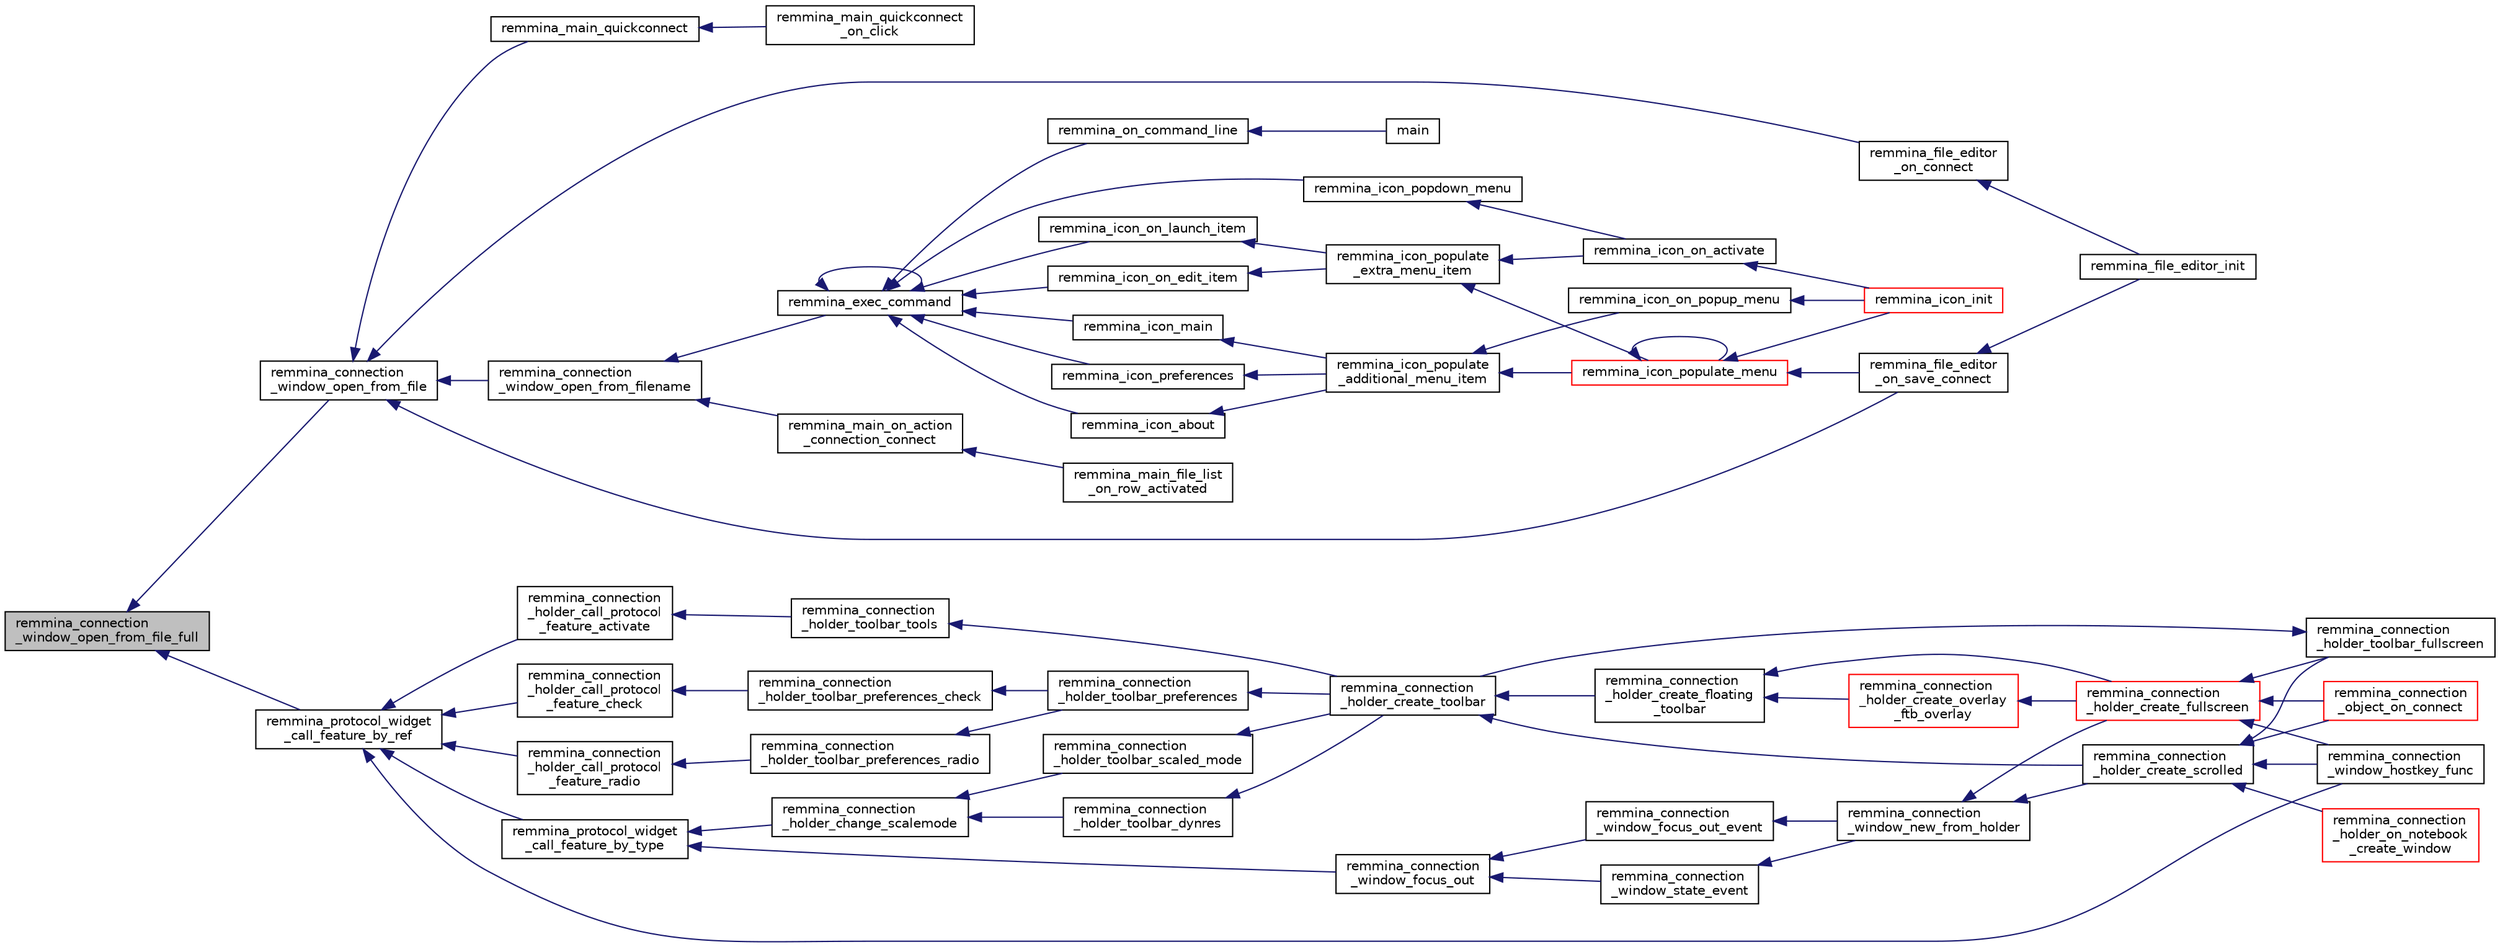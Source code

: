 digraph "remmina_connection_window_open_from_file_full"
{
  edge [fontname="Helvetica",fontsize="10",labelfontname="Helvetica",labelfontsize="10"];
  node [fontname="Helvetica",fontsize="10",shape=record];
  rankdir="LR";
  Node15402 [label="remmina_connection\l_window_open_from_file_full",height=0.2,width=0.4,color="black", fillcolor="grey75", style="filled", fontcolor="black"];
  Node15402 -> Node15403 [dir="back",color="midnightblue",fontsize="10",style="solid",fontname="Helvetica"];
  Node15403 [label="remmina_connection\l_window_open_from_file",height=0.2,width=0.4,color="black", fillcolor="white", style="filled",URL="$remmina__connection__window_8h.html#a1c7f722a89609523cc4de079cc82f23c"];
  Node15403 -> Node15404 [dir="back",color="midnightblue",fontsize="10",style="solid",fontname="Helvetica"];
  Node15404 [label="remmina_connection\l_window_open_from_filename",height=0.2,width=0.4,color="black", fillcolor="white", style="filled",URL="$remmina__connection__window_8h.html#ab0ed27ef360efc7d92906cbabf9da5db"];
  Node15404 -> Node15405 [dir="back",color="midnightblue",fontsize="10",style="solid",fontname="Helvetica"];
  Node15405 [label="remmina_exec_command",height=0.2,width=0.4,color="black", fillcolor="white", style="filled",URL="$remmina__exec_8h.html#a424cabdcff647797061e7482049d62a7"];
  Node15405 -> Node15406 [dir="back",color="midnightblue",fontsize="10",style="solid",fontname="Helvetica"];
  Node15406 [label="remmina_on_command_line",height=0.2,width=0.4,color="black", fillcolor="white", style="filled",URL="$remmina_8c.html#aeb286fc5bd52ab5382ab8cb495dc2914"];
  Node15406 -> Node15407 [dir="back",color="midnightblue",fontsize="10",style="solid",fontname="Helvetica"];
  Node15407 [label="main",height=0.2,width=0.4,color="black", fillcolor="white", style="filled",URL="$remmina_8c.html#a0ddf1224851353fc92bfbff6f499fa97"];
  Node15405 -> Node15405 [dir="back",color="midnightblue",fontsize="10",style="solid",fontname="Helvetica"];
  Node15405 -> Node15408 [dir="back",color="midnightblue",fontsize="10",style="solid",fontname="Helvetica"];
  Node15408 [label="remmina_icon_main",height=0.2,width=0.4,color="black", fillcolor="white", style="filled",URL="$remmina__icon_8c.html#a920476110ab6410c8fc8cf734109e497"];
  Node15408 -> Node15409 [dir="back",color="midnightblue",fontsize="10",style="solid",fontname="Helvetica"];
  Node15409 [label="remmina_icon_populate\l_additional_menu_item",height=0.2,width=0.4,color="black", fillcolor="white", style="filled",URL="$remmina__icon_8c.html#a8aaf73ed94cf20dcce1c7be26262cb56"];
  Node15409 -> Node15410 [dir="back",color="midnightblue",fontsize="10",style="solid",fontname="Helvetica"];
  Node15410 [label="remmina_icon_populate_menu",height=0.2,width=0.4,color="red", fillcolor="white", style="filled",URL="$remmina__icon_8h.html#af80ed314f91d653237249d839c7fc3b2"];
  Node15410 -> Node15413 [dir="back",color="midnightblue",fontsize="10",style="solid",fontname="Helvetica"];
  Node15413 [label="remmina_file_editor\l_on_save_connect",height=0.2,width=0.4,color="black", fillcolor="white", style="filled",URL="$remmina__file__editor_8c.html#a57224f3f69f04f398de563b71be6b18e"];
  Node15413 -> Node15412 [dir="back",color="midnightblue",fontsize="10",style="solid",fontname="Helvetica"];
  Node15412 [label="remmina_file_editor_init",height=0.2,width=0.4,color="black", fillcolor="white", style="filled",URL="$remmina__file__editor_8c.html#a9afd8d41c66f547320930eb331f3124d"];
  Node15410 -> Node15410 [dir="back",color="midnightblue",fontsize="10",style="solid",fontname="Helvetica"];
  Node15410 -> Node15414 [dir="back",color="midnightblue",fontsize="10",style="solid",fontname="Helvetica"];
  Node15414 [label="remmina_icon_init",height=0.2,width=0.4,color="red", fillcolor="white", style="filled",URL="$remmina__icon_8h.html#a741c81815e562f40672c4485172306d6"];
  Node15409 -> Node15418 [dir="back",color="midnightblue",fontsize="10",style="solid",fontname="Helvetica"];
  Node15418 [label="remmina_icon_on_popup_menu",height=0.2,width=0.4,color="black", fillcolor="white", style="filled",URL="$remmina__icon_8c.html#a95b917790eeb38e48137018796bdda93"];
  Node15418 -> Node15414 [dir="back",color="midnightblue",fontsize="10",style="solid",fontname="Helvetica"];
  Node15405 -> Node15419 [dir="back",color="midnightblue",fontsize="10",style="solid",fontname="Helvetica"];
  Node15419 [label="remmina_icon_preferences",height=0.2,width=0.4,color="black", fillcolor="white", style="filled",URL="$remmina__icon_8c.html#ad3b0e3d12e4854eae05b1afea19da404"];
  Node15419 -> Node15409 [dir="back",color="midnightblue",fontsize="10",style="solid",fontname="Helvetica"];
  Node15405 -> Node15420 [dir="back",color="midnightblue",fontsize="10",style="solid",fontname="Helvetica"];
  Node15420 [label="remmina_icon_about",height=0.2,width=0.4,color="black", fillcolor="white", style="filled",URL="$remmina__icon_8c.html#a5cdf1958ef01e49889bcee2e90e2cf71"];
  Node15420 -> Node15409 [dir="back",color="midnightblue",fontsize="10",style="solid",fontname="Helvetica"];
  Node15405 -> Node15421 [dir="back",color="midnightblue",fontsize="10",style="solid",fontname="Helvetica"];
  Node15421 [label="remmina_icon_on_launch_item",height=0.2,width=0.4,color="black", fillcolor="white", style="filled",URL="$remmina__icon_8c.html#ad1699688680e12abcfd5c74dd2f76d83"];
  Node15421 -> Node15422 [dir="back",color="midnightblue",fontsize="10",style="solid",fontname="Helvetica"];
  Node15422 [label="remmina_icon_populate\l_extra_menu_item",height=0.2,width=0.4,color="black", fillcolor="white", style="filled",URL="$remmina__icon_8c.html#a2847311861df3a2f1c8bbcd35cf3fd6f"];
  Node15422 -> Node15410 [dir="back",color="midnightblue",fontsize="10",style="solid",fontname="Helvetica"];
  Node15422 -> Node15423 [dir="back",color="midnightblue",fontsize="10",style="solid",fontname="Helvetica"];
  Node15423 [label="remmina_icon_on_activate",height=0.2,width=0.4,color="black", fillcolor="white", style="filled",URL="$remmina__icon_8c.html#af175fef31eb95974094088235b3a2b1d"];
  Node15423 -> Node15414 [dir="back",color="midnightblue",fontsize="10",style="solid",fontname="Helvetica"];
  Node15405 -> Node15424 [dir="back",color="midnightblue",fontsize="10",style="solid",fontname="Helvetica"];
  Node15424 [label="remmina_icon_on_edit_item",height=0.2,width=0.4,color="black", fillcolor="white", style="filled",URL="$remmina__icon_8c.html#af8708120906a8dc41a7998ebf9ecd129"];
  Node15424 -> Node15422 [dir="back",color="midnightblue",fontsize="10",style="solid",fontname="Helvetica"];
  Node15405 -> Node15425 [dir="back",color="midnightblue",fontsize="10",style="solid",fontname="Helvetica"];
  Node15425 [label="remmina_icon_popdown_menu",height=0.2,width=0.4,color="black", fillcolor="white", style="filled",URL="$remmina__icon_8c.html#a444be76e3c3a065279c5f9abc7fae833"];
  Node15425 -> Node15423 [dir="back",color="midnightblue",fontsize="10",style="solid",fontname="Helvetica"];
  Node15404 -> Node15426 [dir="back",color="midnightblue",fontsize="10",style="solid",fontname="Helvetica"];
  Node15426 [label="remmina_main_on_action\l_connection_connect",height=0.2,width=0.4,color="black", fillcolor="white", style="filled",URL="$remmina__main_8c.html#ae023d1cb099a4f7bee79f13760566cbf"];
  Node15426 -> Node15427 [dir="back",color="midnightblue",fontsize="10",style="solid",fontname="Helvetica"];
  Node15427 [label="remmina_main_file_list\l_on_row_activated",height=0.2,width=0.4,color="black", fillcolor="white", style="filled",URL="$remmina__main_8c.html#aba1a89a2400c5cc8373c6bd34602ac10"];
  Node15403 -> Node15428 [dir="back",color="midnightblue",fontsize="10",style="solid",fontname="Helvetica"];
  Node15428 [label="remmina_file_editor\l_on_connect",height=0.2,width=0.4,color="black", fillcolor="white", style="filled",URL="$remmina__file__editor_8c.html#a73b8581fd1fd77532b748d91a2951f25"];
  Node15428 -> Node15412 [dir="back",color="midnightblue",fontsize="10",style="solid",fontname="Helvetica"];
  Node15403 -> Node15413 [dir="back",color="midnightblue",fontsize="10",style="solid",fontname="Helvetica"];
  Node15403 -> Node15429 [dir="back",color="midnightblue",fontsize="10",style="solid",fontname="Helvetica"];
  Node15429 [label="remmina_main_quickconnect",height=0.2,width=0.4,color="black", fillcolor="white", style="filled",URL="$remmina__main_8c.html#a802458852abacebfb16f1f4295806a01"];
  Node15429 -> Node15430 [dir="back",color="midnightblue",fontsize="10",style="solid",fontname="Helvetica"];
  Node15430 [label="remmina_main_quickconnect\l_on_click",height=0.2,width=0.4,color="black", fillcolor="white", style="filled",URL="$remmina__main_8c.html#a210e9e04c7c97cc86412044de31f659d"];
  Node15402 -> Node15431 [dir="back",color="midnightblue",fontsize="10",style="solid",fontname="Helvetica"];
  Node15431 [label="remmina_protocol_widget\l_call_feature_by_ref",height=0.2,width=0.4,color="black", fillcolor="white", style="filled",URL="$remmina__protocol__widget_8h.html#a605b69a9aa4393024369cc5070488692"];
  Node15431 -> Node15432 [dir="back",color="midnightblue",fontsize="10",style="solid",fontname="Helvetica"];
  Node15432 [label="remmina_connection\l_holder_call_protocol\l_feature_radio",height=0.2,width=0.4,color="black", fillcolor="white", style="filled",URL="$remmina__connection__window_8c.html#a86280cb973101817f7410af393bc2f98"];
  Node15432 -> Node15433 [dir="back",color="midnightblue",fontsize="10",style="solid",fontname="Helvetica"];
  Node15433 [label="remmina_connection\l_holder_toolbar_preferences_radio",height=0.2,width=0.4,color="black", fillcolor="white", style="filled",URL="$remmina__connection__window_8c.html#a1ddab4aacc284c606ab237eae9c0b5a9"];
  Node15433 -> Node15434 [dir="back",color="midnightblue",fontsize="10",style="solid",fontname="Helvetica"];
  Node15434 [label="remmina_connection\l_holder_toolbar_preferences",height=0.2,width=0.4,color="black", fillcolor="white", style="filled",URL="$remmina__connection__window_8c.html#a78ec7d6e66d6e6569c1a9a0230c74bc8"];
  Node15434 -> Node15435 [dir="back",color="midnightblue",fontsize="10",style="solid",fontname="Helvetica"];
  Node15435 [label="remmina_connection\l_holder_create_toolbar",height=0.2,width=0.4,color="black", fillcolor="white", style="filled",URL="$remmina__connection__window_8c.html#af8138da72278e9e9000276e08a6fd984"];
  Node15435 -> Node15436 [dir="back",color="midnightblue",fontsize="10",style="solid",fontname="Helvetica"];
  Node15436 [label="remmina_connection\l_holder_create_floating\l_toolbar",height=0.2,width=0.4,color="black", fillcolor="white", style="filled",URL="$remmina__connection__window_8c.html#a967dca6c1876afc3e6bcb763f9709d43"];
  Node15436 -> Node15437 [dir="back",color="midnightblue",fontsize="10",style="solid",fontname="Helvetica"];
  Node15437 [label="remmina_connection\l_holder_create_overlay\l_ftb_overlay",height=0.2,width=0.4,color="red", fillcolor="white", style="filled",URL="$remmina__connection__window_8c.html#ab2edcb806312b3367c70fbb13c383ae0"];
  Node15437 -> Node15439 [dir="back",color="midnightblue",fontsize="10",style="solid",fontname="Helvetica"];
  Node15439 [label="remmina_connection\l_holder_create_fullscreen",height=0.2,width=0.4,color="red", fillcolor="white", style="filled",URL="$remmina__connection__window_8c.html#ae67ca4d276339723c1ff87fc224eaccf"];
  Node15439 -> Node15440 [dir="back",color="midnightblue",fontsize="10",style="solid",fontname="Helvetica"];
  Node15440 [label="remmina_connection\l_holder_toolbar_fullscreen",height=0.2,width=0.4,color="black", fillcolor="white", style="filled",URL="$remmina__connection__window_8c.html#a02ac20f50f1b7b816bd7208127efdbee"];
  Node15440 -> Node15435 [dir="back",color="midnightblue",fontsize="10",style="solid",fontname="Helvetica"];
  Node15439 -> Node15444 [dir="back",color="midnightblue",fontsize="10",style="solid",fontname="Helvetica"];
  Node15444 [label="remmina_connection\l_window_hostkey_func",height=0.2,width=0.4,color="black", fillcolor="white", style="filled",URL="$remmina__connection__window_8c.html#abef663d930076deb3105f86dabe2a9c3"];
  Node15439 -> Node15445 [dir="back",color="midnightblue",fontsize="10",style="solid",fontname="Helvetica"];
  Node15445 [label="remmina_connection\l_object_on_connect",height=0.2,width=0.4,color="red", fillcolor="white", style="filled",URL="$remmina__connection__window_8c.html#a0ad685a873ecef95ec13caba17e0c22e"];
  Node15436 -> Node15439 [dir="back",color="midnightblue",fontsize="10",style="solid",fontname="Helvetica"];
  Node15435 -> Node15447 [dir="back",color="midnightblue",fontsize="10",style="solid",fontname="Helvetica"];
  Node15447 [label="remmina_connection\l_holder_create_scrolled",height=0.2,width=0.4,color="black", fillcolor="white", style="filled",URL="$remmina__connection__window_8c.html#a57b3656c37df65d276ddd50a16906dc7"];
  Node15447 -> Node15440 [dir="back",color="midnightblue",fontsize="10",style="solid",fontname="Helvetica"];
  Node15447 -> Node15448 [dir="back",color="midnightblue",fontsize="10",style="solid",fontname="Helvetica"];
  Node15448 [label="remmina_connection\l_holder_on_notebook\l_create_window",height=0.2,width=0.4,color="red", fillcolor="white", style="filled",URL="$remmina__connection__window_8c.html#a2f5fc595c1aad851962aa58e2009bcce"];
  Node15447 -> Node15444 [dir="back",color="midnightblue",fontsize="10",style="solid",fontname="Helvetica"];
  Node15447 -> Node15445 [dir="back",color="midnightblue",fontsize="10",style="solid",fontname="Helvetica"];
  Node15431 -> Node15450 [dir="back",color="midnightblue",fontsize="10",style="solid",fontname="Helvetica"];
  Node15450 [label="remmina_connection\l_holder_call_protocol\l_feature_check",height=0.2,width=0.4,color="black", fillcolor="white", style="filled",URL="$remmina__connection__window_8c.html#a8d924ded7fe147df8b5f113e2fb1d6e7"];
  Node15450 -> Node15451 [dir="back",color="midnightblue",fontsize="10",style="solid",fontname="Helvetica"];
  Node15451 [label="remmina_connection\l_holder_toolbar_preferences_check",height=0.2,width=0.4,color="black", fillcolor="white", style="filled",URL="$remmina__connection__window_8c.html#ada0dce340f5f1484c496a2357e8a2c69"];
  Node15451 -> Node15434 [dir="back",color="midnightblue",fontsize="10",style="solid",fontname="Helvetica"];
  Node15431 -> Node15452 [dir="back",color="midnightblue",fontsize="10",style="solid",fontname="Helvetica"];
  Node15452 [label="remmina_connection\l_holder_call_protocol\l_feature_activate",height=0.2,width=0.4,color="black", fillcolor="white", style="filled",URL="$remmina__connection__window_8c.html#a4507b43c6fd10bc68d9512c6b253a552"];
  Node15452 -> Node15453 [dir="back",color="midnightblue",fontsize="10",style="solid",fontname="Helvetica"];
  Node15453 [label="remmina_connection\l_holder_toolbar_tools",height=0.2,width=0.4,color="black", fillcolor="white", style="filled",URL="$remmina__connection__window_8c.html#a51cc0b2274049920f67c71047bd76213"];
  Node15453 -> Node15435 [dir="back",color="midnightblue",fontsize="10",style="solid",fontname="Helvetica"];
  Node15431 -> Node15444 [dir="back",color="midnightblue",fontsize="10",style="solid",fontname="Helvetica"];
  Node15431 -> Node15454 [dir="back",color="midnightblue",fontsize="10",style="solid",fontname="Helvetica"];
  Node15454 [label="remmina_protocol_widget\l_call_feature_by_type",height=0.2,width=0.4,color="black", fillcolor="white", style="filled",URL="$remmina__protocol__widget_8h.html#a6a630e96e5b914d60d678ae8eaad4cd9"];
  Node15454 -> Node15455 [dir="back",color="midnightblue",fontsize="10",style="solid",fontname="Helvetica"];
  Node15455 [label="remmina_connection\l_holder_change_scalemode",height=0.2,width=0.4,color="black", fillcolor="white", style="filled",URL="$remmina__connection__window_8c.html#a5565ebedf82eb9f2d54b7f447b4c930e"];
  Node15455 -> Node15456 [dir="back",color="midnightblue",fontsize="10",style="solid",fontname="Helvetica"];
  Node15456 [label="remmina_connection\l_holder_toolbar_dynres",height=0.2,width=0.4,color="black", fillcolor="white", style="filled",URL="$remmina__connection__window_8c.html#a576e3800c7371f63b27e3832848ac4e5"];
  Node15456 -> Node15435 [dir="back",color="midnightblue",fontsize="10",style="solid",fontname="Helvetica"];
  Node15455 -> Node15457 [dir="back",color="midnightblue",fontsize="10",style="solid",fontname="Helvetica"];
  Node15457 [label="remmina_connection\l_holder_toolbar_scaled_mode",height=0.2,width=0.4,color="black", fillcolor="white", style="filled",URL="$remmina__connection__window_8c.html#ad6136dd7c0867a5a5f1c0b0645632ee4"];
  Node15457 -> Node15435 [dir="back",color="midnightblue",fontsize="10",style="solid",fontname="Helvetica"];
  Node15454 -> Node15458 [dir="back",color="midnightblue",fontsize="10",style="solid",fontname="Helvetica"];
  Node15458 [label="remmina_connection\l_window_focus_out",height=0.2,width=0.4,color="black", fillcolor="white", style="filled",URL="$remmina__connection__window_8c.html#a8c242e0a7ee57ed79099c330d696b43f"];
  Node15458 -> Node15459 [dir="back",color="midnightblue",fontsize="10",style="solid",fontname="Helvetica"];
  Node15459 [label="remmina_connection\l_window_focus_out_event",height=0.2,width=0.4,color="black", fillcolor="white", style="filled",URL="$remmina__connection__window_8c.html#a539828a1dd435bee083d82136691176c"];
  Node15459 -> Node15460 [dir="back",color="midnightblue",fontsize="10",style="solid",fontname="Helvetica"];
  Node15460 [label="remmina_connection\l_window_new_from_holder",height=0.2,width=0.4,color="black", fillcolor="white", style="filled",URL="$remmina__connection__window_8c.html#a0ff4775a640861c11f2bc9f4e4680ed5"];
  Node15460 -> Node15447 [dir="back",color="midnightblue",fontsize="10",style="solid",fontname="Helvetica"];
  Node15460 -> Node15439 [dir="back",color="midnightblue",fontsize="10",style="solid",fontname="Helvetica"];
  Node15458 -> Node15461 [dir="back",color="midnightblue",fontsize="10",style="solid",fontname="Helvetica"];
  Node15461 [label="remmina_connection\l_window_state_event",height=0.2,width=0.4,color="black", fillcolor="white", style="filled",URL="$remmina__connection__window_8c.html#a174d5b1e983a96c98aae2e8078f462bd"];
  Node15461 -> Node15460 [dir="back",color="midnightblue",fontsize="10",style="solid",fontname="Helvetica"];
}
